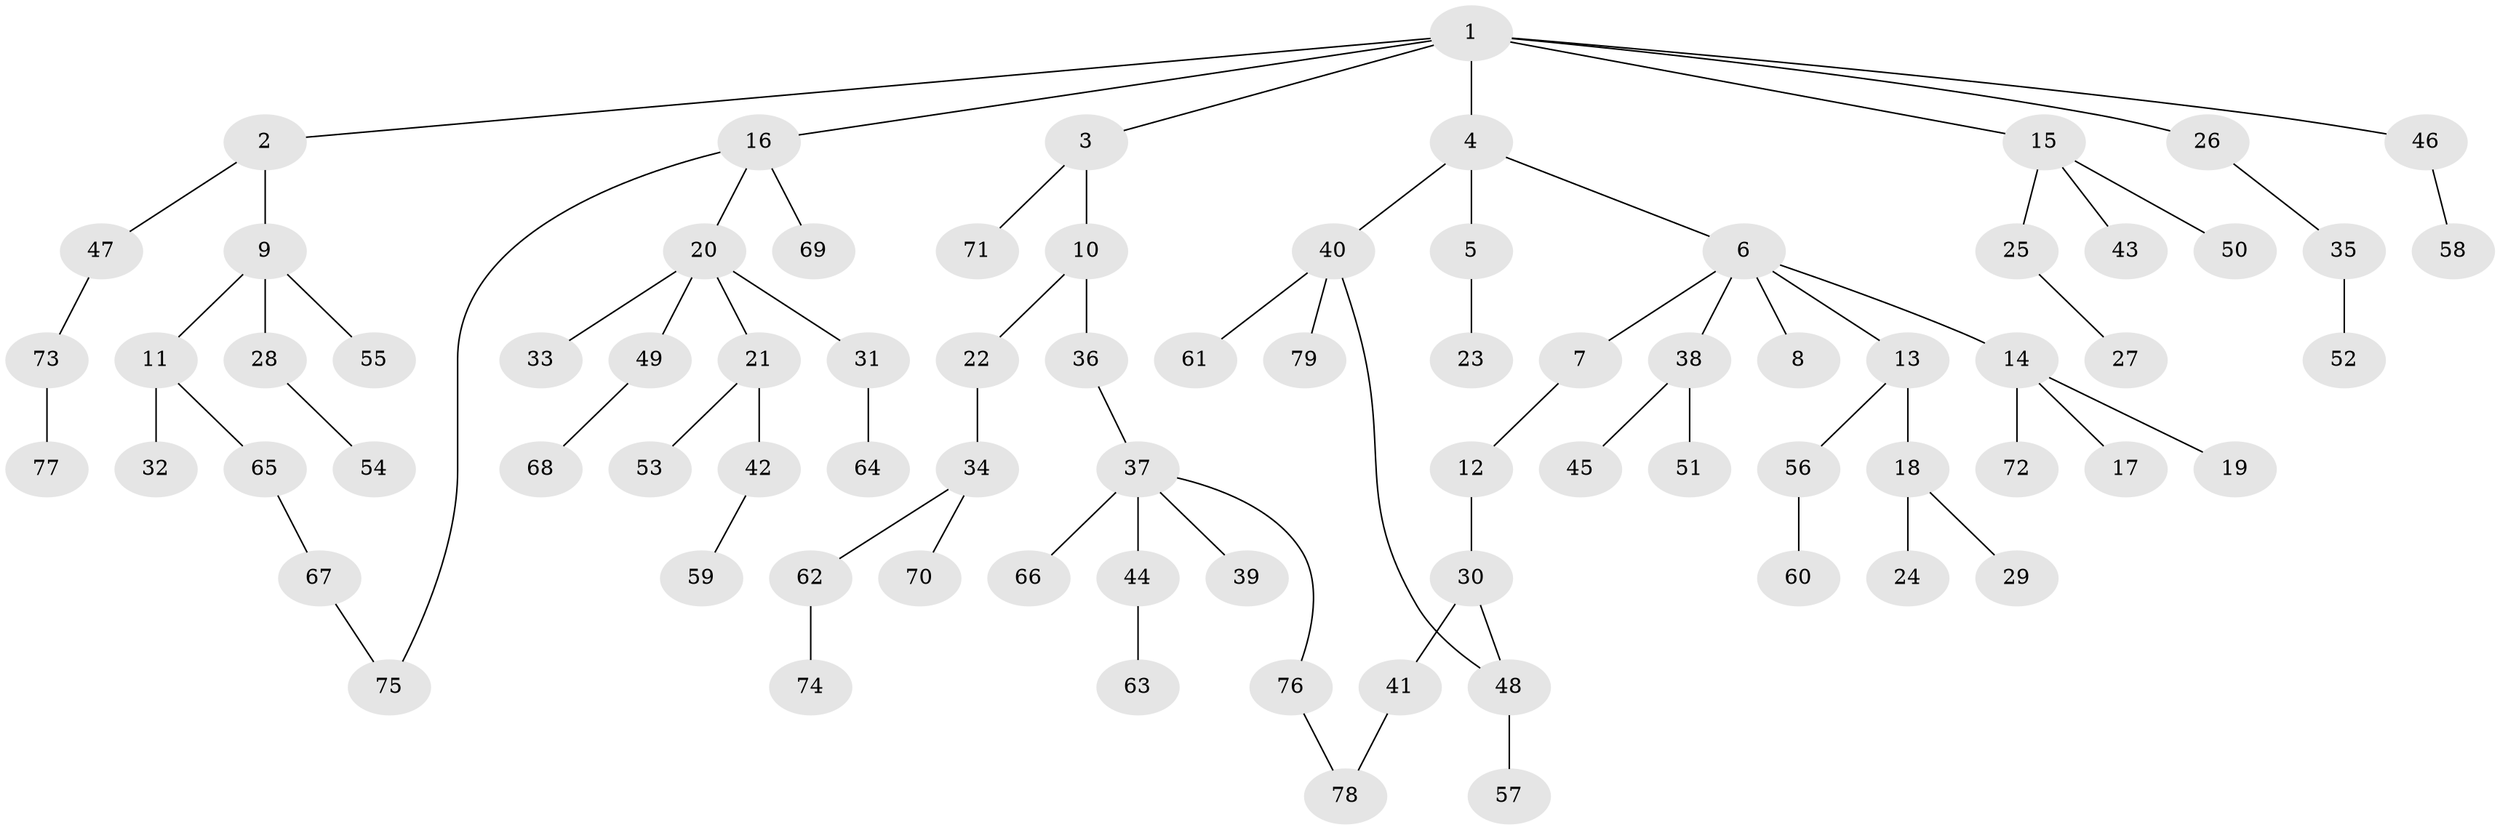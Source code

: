 // original degree distribution, {8: 0.007633587786259542, 3: 0.09923664122137404, 4: 0.04580152671755725, 5: 0.05343511450381679, 2: 0.31297709923664124, 6: 0.022900763358778626, 1: 0.4580152671755725}
// Generated by graph-tools (version 1.1) at 2025/48/03/04/25 22:48:42]
// undirected, 79 vertices, 81 edges
graph export_dot {
  node [color=gray90,style=filled];
  1;
  2;
  3;
  4;
  5;
  6;
  7;
  8;
  9;
  10;
  11;
  12;
  13;
  14;
  15;
  16;
  17;
  18;
  19;
  20;
  21;
  22;
  23;
  24;
  25;
  26;
  27;
  28;
  29;
  30;
  31;
  32;
  33;
  34;
  35;
  36;
  37;
  38;
  39;
  40;
  41;
  42;
  43;
  44;
  45;
  46;
  47;
  48;
  49;
  50;
  51;
  52;
  53;
  54;
  55;
  56;
  57;
  58;
  59;
  60;
  61;
  62;
  63;
  64;
  65;
  66;
  67;
  68;
  69;
  70;
  71;
  72;
  73;
  74;
  75;
  76;
  77;
  78;
  79;
  1 -- 2 [weight=1.0];
  1 -- 3 [weight=1.0];
  1 -- 4 [weight=1.0];
  1 -- 15 [weight=1.0];
  1 -- 16 [weight=1.0];
  1 -- 26 [weight=1.0];
  1 -- 46 [weight=1.0];
  2 -- 9 [weight=1.0];
  2 -- 47 [weight=1.0];
  3 -- 10 [weight=1.0];
  3 -- 71 [weight=1.0];
  4 -- 5 [weight=1.0];
  4 -- 6 [weight=1.0];
  4 -- 40 [weight=1.0];
  5 -- 23 [weight=1.0];
  6 -- 7 [weight=1.0];
  6 -- 8 [weight=1.0];
  6 -- 13 [weight=1.0];
  6 -- 14 [weight=1.0];
  6 -- 38 [weight=1.0];
  7 -- 12 [weight=1.0];
  9 -- 11 [weight=1.0];
  9 -- 28 [weight=1.0];
  9 -- 55 [weight=1.0];
  10 -- 22 [weight=1.0];
  10 -- 36 [weight=1.0];
  11 -- 32 [weight=1.0];
  11 -- 65 [weight=1.0];
  12 -- 30 [weight=1.0];
  13 -- 18 [weight=1.0];
  13 -- 56 [weight=1.0];
  14 -- 17 [weight=1.0];
  14 -- 19 [weight=1.0];
  14 -- 72 [weight=1.0];
  15 -- 25 [weight=1.0];
  15 -- 43 [weight=1.0];
  15 -- 50 [weight=1.0];
  16 -- 20 [weight=1.0];
  16 -- 69 [weight=1.0];
  16 -- 75 [weight=1.0];
  18 -- 24 [weight=1.0];
  18 -- 29 [weight=1.0];
  20 -- 21 [weight=1.0];
  20 -- 31 [weight=1.0];
  20 -- 33 [weight=1.0];
  20 -- 49 [weight=1.0];
  21 -- 42 [weight=1.0];
  21 -- 53 [weight=1.0];
  22 -- 34 [weight=1.0];
  25 -- 27 [weight=3.0];
  26 -- 35 [weight=1.0];
  28 -- 54 [weight=1.0];
  30 -- 41 [weight=1.0];
  30 -- 48 [weight=1.0];
  31 -- 64 [weight=1.0];
  34 -- 62 [weight=1.0];
  34 -- 70 [weight=1.0];
  35 -- 52 [weight=1.0];
  36 -- 37 [weight=1.0];
  37 -- 39 [weight=1.0];
  37 -- 44 [weight=1.0];
  37 -- 66 [weight=1.0];
  37 -- 76 [weight=1.0];
  38 -- 45 [weight=1.0];
  38 -- 51 [weight=1.0];
  40 -- 48 [weight=1.0];
  40 -- 61 [weight=1.0];
  40 -- 79 [weight=1.0];
  41 -- 78 [weight=1.0];
  42 -- 59 [weight=1.0];
  44 -- 63 [weight=3.0];
  46 -- 58 [weight=1.0];
  47 -- 73 [weight=1.0];
  48 -- 57 [weight=1.0];
  49 -- 68 [weight=1.0];
  56 -- 60 [weight=1.0];
  62 -- 74 [weight=1.0];
  65 -- 67 [weight=1.0];
  67 -- 75 [weight=1.0];
  73 -- 77 [weight=1.0];
  76 -- 78 [weight=1.0];
}
